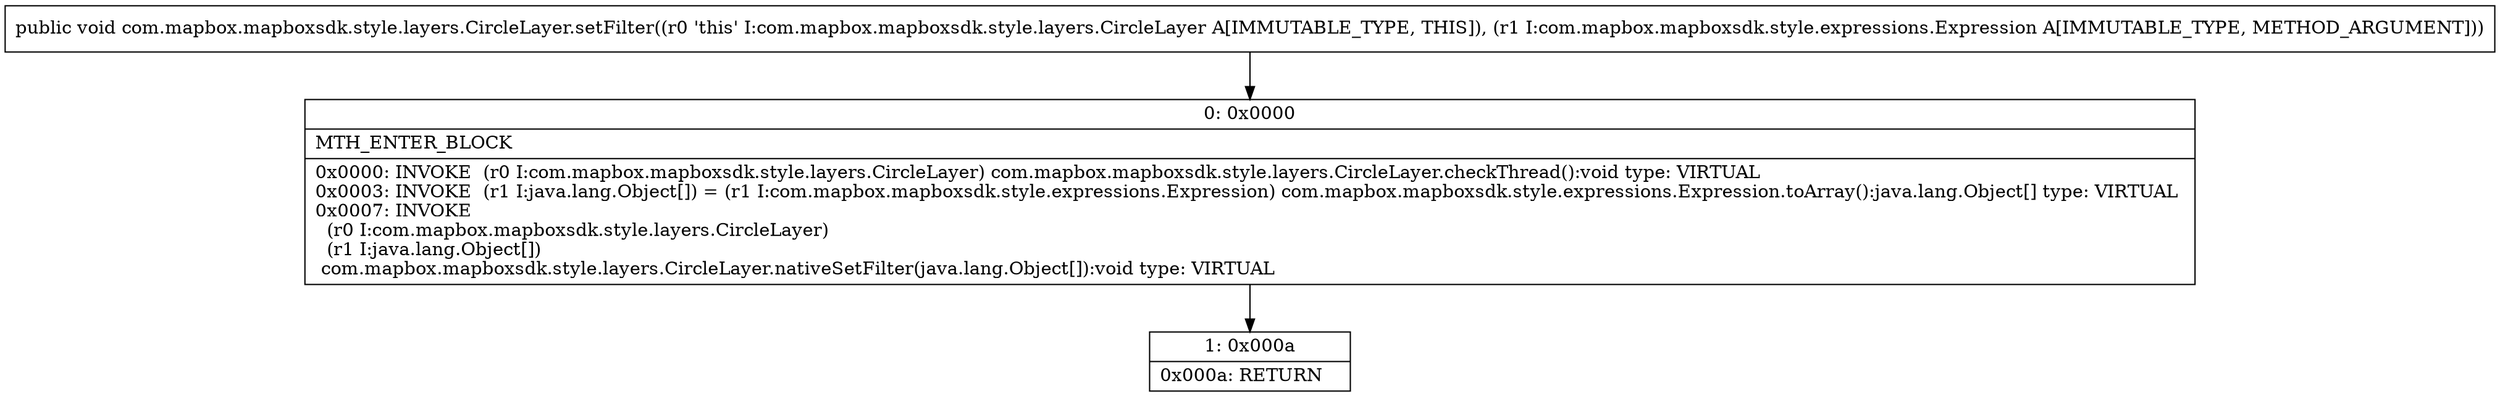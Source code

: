 digraph "CFG forcom.mapbox.mapboxsdk.style.layers.CircleLayer.setFilter(Lcom\/mapbox\/mapboxsdk\/style\/expressions\/Expression;)V" {
Node_0 [shape=record,label="{0\:\ 0x0000|MTH_ENTER_BLOCK\l|0x0000: INVOKE  (r0 I:com.mapbox.mapboxsdk.style.layers.CircleLayer) com.mapbox.mapboxsdk.style.layers.CircleLayer.checkThread():void type: VIRTUAL \l0x0003: INVOKE  (r1 I:java.lang.Object[]) = (r1 I:com.mapbox.mapboxsdk.style.expressions.Expression) com.mapbox.mapboxsdk.style.expressions.Expression.toArray():java.lang.Object[] type: VIRTUAL \l0x0007: INVOKE  \l  (r0 I:com.mapbox.mapboxsdk.style.layers.CircleLayer)\l  (r1 I:java.lang.Object[])\l com.mapbox.mapboxsdk.style.layers.CircleLayer.nativeSetFilter(java.lang.Object[]):void type: VIRTUAL \l}"];
Node_1 [shape=record,label="{1\:\ 0x000a|0x000a: RETURN   \l}"];
MethodNode[shape=record,label="{public void com.mapbox.mapboxsdk.style.layers.CircleLayer.setFilter((r0 'this' I:com.mapbox.mapboxsdk.style.layers.CircleLayer A[IMMUTABLE_TYPE, THIS]), (r1 I:com.mapbox.mapboxsdk.style.expressions.Expression A[IMMUTABLE_TYPE, METHOD_ARGUMENT])) }"];
MethodNode -> Node_0;
Node_0 -> Node_1;
}

